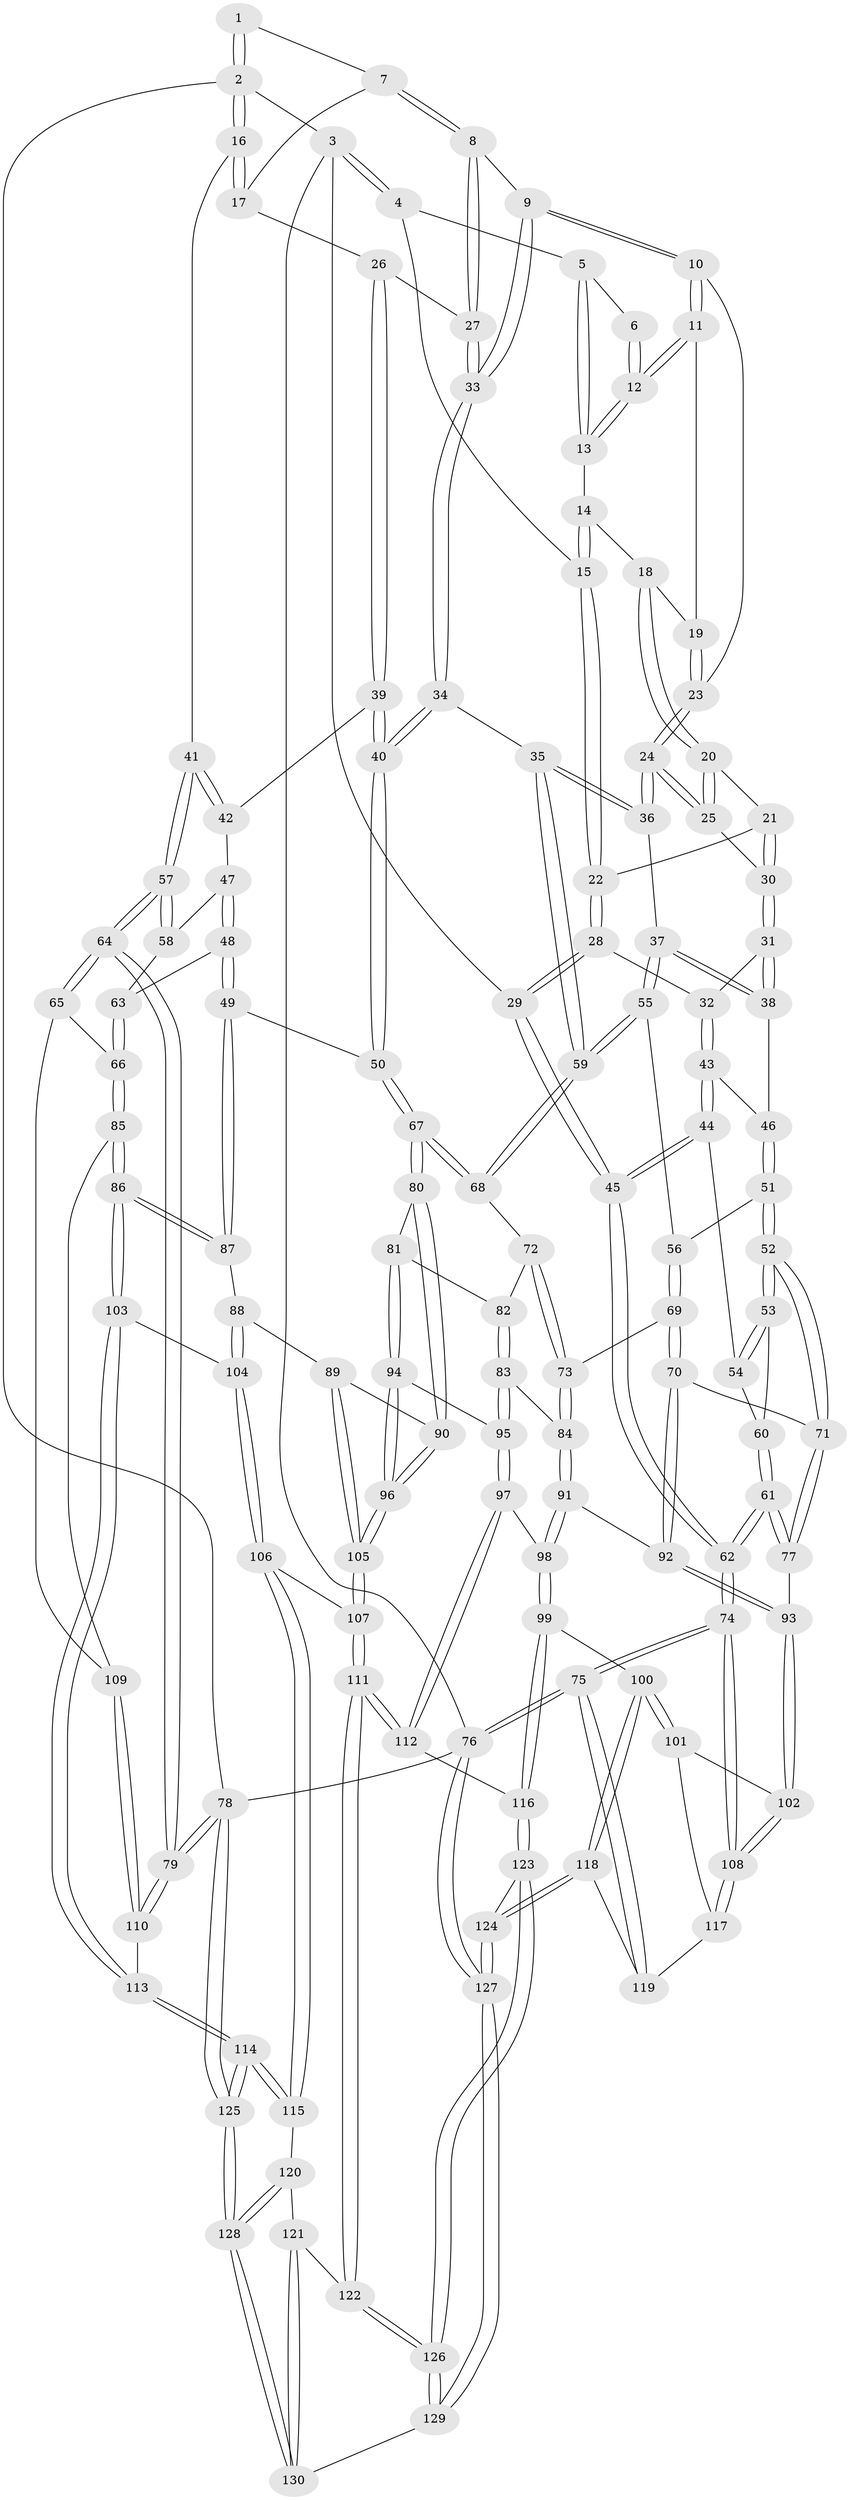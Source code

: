 // coarse degree distribution, {2: 0.075, 4: 0.45, 6: 0.025, 3: 0.375, 5: 0.05, 7: 0.025}
// Generated by graph-tools (version 1.1) at 2025/54/03/04/25 22:54:27]
// undirected, 130 vertices, 322 edges
graph export_dot {
  node [color=gray90,style=filled];
  1 [pos="+0.6630135000589304+0"];
  2 [pos="+1+0"];
  3 [pos="+0+0"];
  4 [pos="+0.10872113586487209+0"];
  5 [pos="+0.23132290486592644+0"];
  6 [pos="+0.47707610973250336+0"];
  7 [pos="+0.6408373436081011+0"];
  8 [pos="+0.5277220091778264+0.14535811819422828"];
  9 [pos="+0.5262717701818456+0.14577751274138984"];
  10 [pos="+0.522826006128256+0.14459151622550764"];
  11 [pos="+0.4627496357482794+0.06824400125767957"];
  12 [pos="+0.4603253962037822+0.04739793832067688"];
  13 [pos="+0.28008752093385286+0"];
  14 [pos="+0.28666734711519826+0"];
  15 [pos="+0.16994612621824212+0.12016826694160619"];
  16 [pos="+1+0"];
  17 [pos="+0.7121828720825545+0.08110120903114841"];
  18 [pos="+0.2922356068579401+0.0007392884225811382"];
  19 [pos="+0.37465938684113825+0.06408812679957522"];
  20 [pos="+0.2866036594201309+0.07024243615863726"];
  21 [pos="+0.22610324721893207+0.13674036394607492"];
  22 [pos="+0.1620542307718476+0.15845517517267083"];
  23 [pos="+0.36714942956099406+0.18493437697598894"];
  24 [pos="+0.3473418789346801+0.19737920616937665"];
  25 [pos="+0.34717932926023715+0.197357596549862"];
  26 [pos="+0.7007108810743501+0.2142178435326664"];
  27 [pos="+0.6655331069592516+0.20132268578788484"];
  28 [pos="+0.12234213509336528+0.2041252216606675"];
  29 [pos="+0+0.03420235185474091"];
  30 [pos="+0.3453243318650596+0.19793134993967443"];
  31 [pos="+0.28577779426164557+0.23335693634783375"];
  32 [pos="+0.12902034771554613+0.21415452688744574"];
  33 [pos="+0.4948935519015813+0.3441901706167006"];
  34 [pos="+0.4931594004784373+0.3533902659786335"];
  35 [pos="+0.4532535414277206+0.34802182328008946"];
  36 [pos="+0.40244588190973835+0.3226005461377772"];
  37 [pos="+0.3065846284827633+0.35445020839325025"];
  38 [pos="+0.2761991534574315+0.31815739994043896"];
  39 [pos="+0.7078390672534453+0.22220894560023757"];
  40 [pos="+0.5036757015927439+0.3642665819679643"];
  41 [pos="+1+0.11353212710787462"];
  42 [pos="+0.7229676079849287+0.23293372168388404"];
  43 [pos="+0.13763718454664667+0.2676025438070681"];
  44 [pos="+0.08670327176179034+0.35802229243758443"];
  45 [pos="+0+0.29115879504037"];
  46 [pos="+0.1884889986144378+0.3209287369083353"];
  47 [pos="+0.7226256432159207+0.28704845691021347"];
  48 [pos="+0.677606971393124+0.43148746555325385"];
  49 [pos="+0.67118686597838+0.43960586535390117"];
  50 [pos="+0.5432419083107459+0.43005409750346374"];
  51 [pos="+0.19566086954028317+0.37560577685017427"];
  52 [pos="+0.13849535493061446+0.44977293851052175"];
  53 [pos="+0.1346857022555289+0.44567924087403504"];
  54 [pos="+0.08835504205924594+0.36963366251911456"];
  55 [pos="+0.28644017990495074+0.41215902614119815"];
  56 [pos="+0.28457795476602377+0.4134338283242373"];
  57 [pos="+1+0.22167998989335355"];
  58 [pos="+0.8622108355196497+0.3819313250306887"];
  59 [pos="+0.3589266830386989+0.4446410130198132"];
  60 [pos="+0.013054053329861325+0.4313136985553346"];
  61 [pos="+0+0.5042904550581676"];
  62 [pos="+0+0.5059274993098887"];
  63 [pos="+0.8434348569090588+0.40709267218868345"];
  64 [pos="+1+0.4639719219806229"];
  65 [pos="+1+0.4683849511294131"];
  66 [pos="+0.8605889033001121+0.5589037173059771"];
  67 [pos="+0.518463503532078+0.47577159664042096"];
  68 [pos="+0.37029343321141345+0.4796091896963664"];
  69 [pos="+0.2530657023132266+0.4776827864297641"];
  70 [pos="+0.17776384199365894+0.5084405989970902"];
  71 [pos="+0.1405090502174339+0.4599787182515879"];
  72 [pos="+0.367740591813489+0.48563116771975"];
  73 [pos="+0.3227860031396063+0.5334393078664705"];
  74 [pos="+0+0.7658221150985743"];
  75 [pos="+0+1"];
  76 [pos="+0+1"];
  77 [pos="+0+0.5231895825474732"];
  78 [pos="+1+1"];
  79 [pos="+1+0.8730068272542132"];
  80 [pos="+0.5118580630321228+0.5060911242114354"];
  81 [pos="+0.4506345526114063+0.5471052038735121"];
  82 [pos="+0.4034198746104836+0.5316362240052617"];
  83 [pos="+0.3435269939803534+0.5699617653879114"];
  84 [pos="+0.32509938938979704+0.5526986000818387"];
  85 [pos="+0.8371906045863309+0.5806339645921392"];
  86 [pos="+0.8019927969212655+0.5989230318094768"];
  87 [pos="+0.6796093671843045+0.4572986035085255"];
  88 [pos="+0.6168006163007896+0.607247057638404"];
  89 [pos="+0.5563170502941586+0.5998425075401702"];
  90 [pos="+0.5164132257181059+0.5193983689198745"];
  91 [pos="+0.2537958120766508+0.5989394182667348"];
  92 [pos="+0.17469467554969773+0.5313926468833494"];
  93 [pos="+0.12089503538002846+0.5969505645997065"];
  94 [pos="+0.3987996970630271+0.6244924868221431"];
  95 [pos="+0.38270845358687844+0.6274645129669052"];
  96 [pos="+0.4580861615059063+0.6538395322104125"];
  97 [pos="+0.3736412473393118+0.6398879096947515"];
  98 [pos="+0.26080294556404743+0.7033142527802262"];
  99 [pos="+0.2360218443119171+0.7460495489849075"];
  100 [pos="+0.21150108016600525+0.747657279505672"];
  101 [pos="+0.17053804345543902+0.7260246388684543"];
  102 [pos="+0.11774416315386801+0.6829828055233507"];
  103 [pos="+0.7826816537849003+0.6473245079038591"];
  104 [pos="+0.6636658912982897+0.6509093141916028"];
  105 [pos="+0.5114438745429034+0.6975360611311641"];
  106 [pos="+0.5796663724173508+0.747482903602119"];
  107 [pos="+0.5240705120097674+0.754095270037863"];
  108 [pos="+0+0.7656050452271252"];
  109 [pos="+0.9516233611735044+0.6634432905920924"];
  110 [pos="+0.9676607502012485+0.7130025671839011"];
  111 [pos="+0.4700353114699913+0.828411750026177"];
  112 [pos="+0.4231113501708483+0.8043379836647644"];
  113 [pos="+0.8019736321132888+0.7562932322975257"];
  114 [pos="+0.7881157800956015+0.8404131616741213"];
  115 [pos="+0.7631994939728339+0.8402060901111972"];
  116 [pos="+0.2671338253058439+0.7731544413213367"];
  117 [pos="+0.05548876259801421+0.8205946155558312"];
  118 [pos="+0.14332953576013852+0.8753667286800696"];
  119 [pos="+0.12419894610561633+0.875712954376805"];
  120 [pos="+0.5950787984977841+0.9140404206676768"];
  121 [pos="+0.5083419120668763+0.888319606351138"];
  122 [pos="+0.4721673556503213+0.8460590231887133"];
  123 [pos="+0.2798464734563395+0.9139802305242776"];
  124 [pos="+0.1723895867397635+0.9308894435434711"];
  125 [pos="+1+1"];
  126 [pos="+0.33616700705813324+0.9696786593908948"];
  127 [pos="+0.0926585302036864+1"];
  128 [pos="+0.7313860458829792+1"];
  129 [pos="+0.31742042317234437+1"];
  130 [pos="+0.48627638369088216+1"];
  1 -- 2;
  1 -- 2;
  1 -- 7;
  2 -- 3;
  2 -- 16;
  2 -- 16;
  2 -- 78;
  3 -- 4;
  3 -- 4;
  3 -- 29;
  3 -- 76;
  4 -- 5;
  4 -- 15;
  5 -- 6;
  5 -- 13;
  5 -- 13;
  6 -- 12;
  6 -- 12;
  7 -- 8;
  7 -- 8;
  7 -- 17;
  8 -- 9;
  8 -- 27;
  8 -- 27;
  9 -- 10;
  9 -- 10;
  9 -- 33;
  9 -- 33;
  10 -- 11;
  10 -- 11;
  10 -- 23;
  11 -- 12;
  11 -- 12;
  11 -- 19;
  12 -- 13;
  12 -- 13;
  13 -- 14;
  14 -- 15;
  14 -- 15;
  14 -- 18;
  15 -- 22;
  15 -- 22;
  16 -- 17;
  16 -- 17;
  16 -- 41;
  17 -- 26;
  18 -- 19;
  18 -- 20;
  18 -- 20;
  19 -- 23;
  19 -- 23;
  20 -- 21;
  20 -- 25;
  20 -- 25;
  21 -- 22;
  21 -- 30;
  21 -- 30;
  22 -- 28;
  22 -- 28;
  23 -- 24;
  23 -- 24;
  24 -- 25;
  24 -- 25;
  24 -- 36;
  24 -- 36;
  25 -- 30;
  26 -- 27;
  26 -- 39;
  26 -- 39;
  27 -- 33;
  27 -- 33;
  28 -- 29;
  28 -- 29;
  28 -- 32;
  29 -- 45;
  29 -- 45;
  30 -- 31;
  30 -- 31;
  31 -- 32;
  31 -- 38;
  31 -- 38;
  32 -- 43;
  32 -- 43;
  33 -- 34;
  33 -- 34;
  34 -- 35;
  34 -- 40;
  34 -- 40;
  35 -- 36;
  35 -- 36;
  35 -- 59;
  35 -- 59;
  36 -- 37;
  37 -- 38;
  37 -- 38;
  37 -- 55;
  37 -- 55;
  38 -- 46;
  39 -- 40;
  39 -- 40;
  39 -- 42;
  40 -- 50;
  40 -- 50;
  41 -- 42;
  41 -- 42;
  41 -- 57;
  41 -- 57;
  42 -- 47;
  43 -- 44;
  43 -- 44;
  43 -- 46;
  44 -- 45;
  44 -- 45;
  44 -- 54;
  45 -- 62;
  45 -- 62;
  46 -- 51;
  46 -- 51;
  47 -- 48;
  47 -- 48;
  47 -- 58;
  48 -- 49;
  48 -- 49;
  48 -- 63;
  49 -- 50;
  49 -- 87;
  49 -- 87;
  50 -- 67;
  50 -- 67;
  51 -- 52;
  51 -- 52;
  51 -- 56;
  52 -- 53;
  52 -- 53;
  52 -- 71;
  52 -- 71;
  53 -- 54;
  53 -- 54;
  53 -- 60;
  54 -- 60;
  55 -- 56;
  55 -- 59;
  55 -- 59;
  56 -- 69;
  56 -- 69;
  57 -- 58;
  57 -- 58;
  57 -- 64;
  57 -- 64;
  58 -- 63;
  59 -- 68;
  59 -- 68;
  60 -- 61;
  60 -- 61;
  61 -- 62;
  61 -- 62;
  61 -- 77;
  61 -- 77;
  62 -- 74;
  62 -- 74;
  63 -- 66;
  63 -- 66;
  64 -- 65;
  64 -- 65;
  64 -- 79;
  64 -- 79;
  65 -- 66;
  65 -- 109;
  66 -- 85;
  66 -- 85;
  67 -- 68;
  67 -- 68;
  67 -- 80;
  67 -- 80;
  68 -- 72;
  69 -- 70;
  69 -- 70;
  69 -- 73;
  70 -- 71;
  70 -- 92;
  70 -- 92;
  71 -- 77;
  71 -- 77;
  72 -- 73;
  72 -- 73;
  72 -- 82;
  73 -- 84;
  73 -- 84;
  74 -- 75;
  74 -- 75;
  74 -- 108;
  74 -- 108;
  75 -- 76;
  75 -- 76;
  75 -- 119;
  75 -- 119;
  76 -- 127;
  76 -- 127;
  76 -- 78;
  77 -- 93;
  78 -- 79;
  78 -- 79;
  78 -- 125;
  78 -- 125;
  79 -- 110;
  79 -- 110;
  80 -- 81;
  80 -- 90;
  80 -- 90;
  81 -- 82;
  81 -- 94;
  81 -- 94;
  82 -- 83;
  82 -- 83;
  83 -- 84;
  83 -- 95;
  83 -- 95;
  84 -- 91;
  84 -- 91;
  85 -- 86;
  85 -- 86;
  85 -- 109;
  86 -- 87;
  86 -- 87;
  86 -- 103;
  86 -- 103;
  87 -- 88;
  88 -- 89;
  88 -- 104;
  88 -- 104;
  89 -- 90;
  89 -- 105;
  89 -- 105;
  90 -- 96;
  90 -- 96;
  91 -- 92;
  91 -- 98;
  91 -- 98;
  92 -- 93;
  92 -- 93;
  93 -- 102;
  93 -- 102;
  94 -- 95;
  94 -- 96;
  94 -- 96;
  95 -- 97;
  95 -- 97;
  96 -- 105;
  96 -- 105;
  97 -- 98;
  97 -- 112;
  97 -- 112;
  98 -- 99;
  98 -- 99;
  99 -- 100;
  99 -- 116;
  99 -- 116;
  100 -- 101;
  100 -- 101;
  100 -- 118;
  100 -- 118;
  101 -- 102;
  101 -- 117;
  102 -- 108;
  102 -- 108;
  103 -- 104;
  103 -- 113;
  103 -- 113;
  104 -- 106;
  104 -- 106;
  105 -- 107;
  105 -- 107;
  106 -- 107;
  106 -- 115;
  106 -- 115;
  107 -- 111;
  107 -- 111;
  108 -- 117;
  108 -- 117;
  109 -- 110;
  109 -- 110;
  110 -- 113;
  111 -- 112;
  111 -- 112;
  111 -- 122;
  111 -- 122;
  112 -- 116;
  113 -- 114;
  113 -- 114;
  114 -- 115;
  114 -- 115;
  114 -- 125;
  114 -- 125;
  115 -- 120;
  116 -- 123;
  116 -- 123;
  117 -- 119;
  118 -- 119;
  118 -- 124;
  118 -- 124;
  120 -- 121;
  120 -- 128;
  120 -- 128;
  121 -- 122;
  121 -- 130;
  121 -- 130;
  122 -- 126;
  122 -- 126;
  123 -- 124;
  123 -- 126;
  123 -- 126;
  124 -- 127;
  124 -- 127;
  125 -- 128;
  125 -- 128;
  126 -- 129;
  126 -- 129;
  127 -- 129;
  127 -- 129;
  128 -- 130;
  128 -- 130;
  129 -- 130;
}
